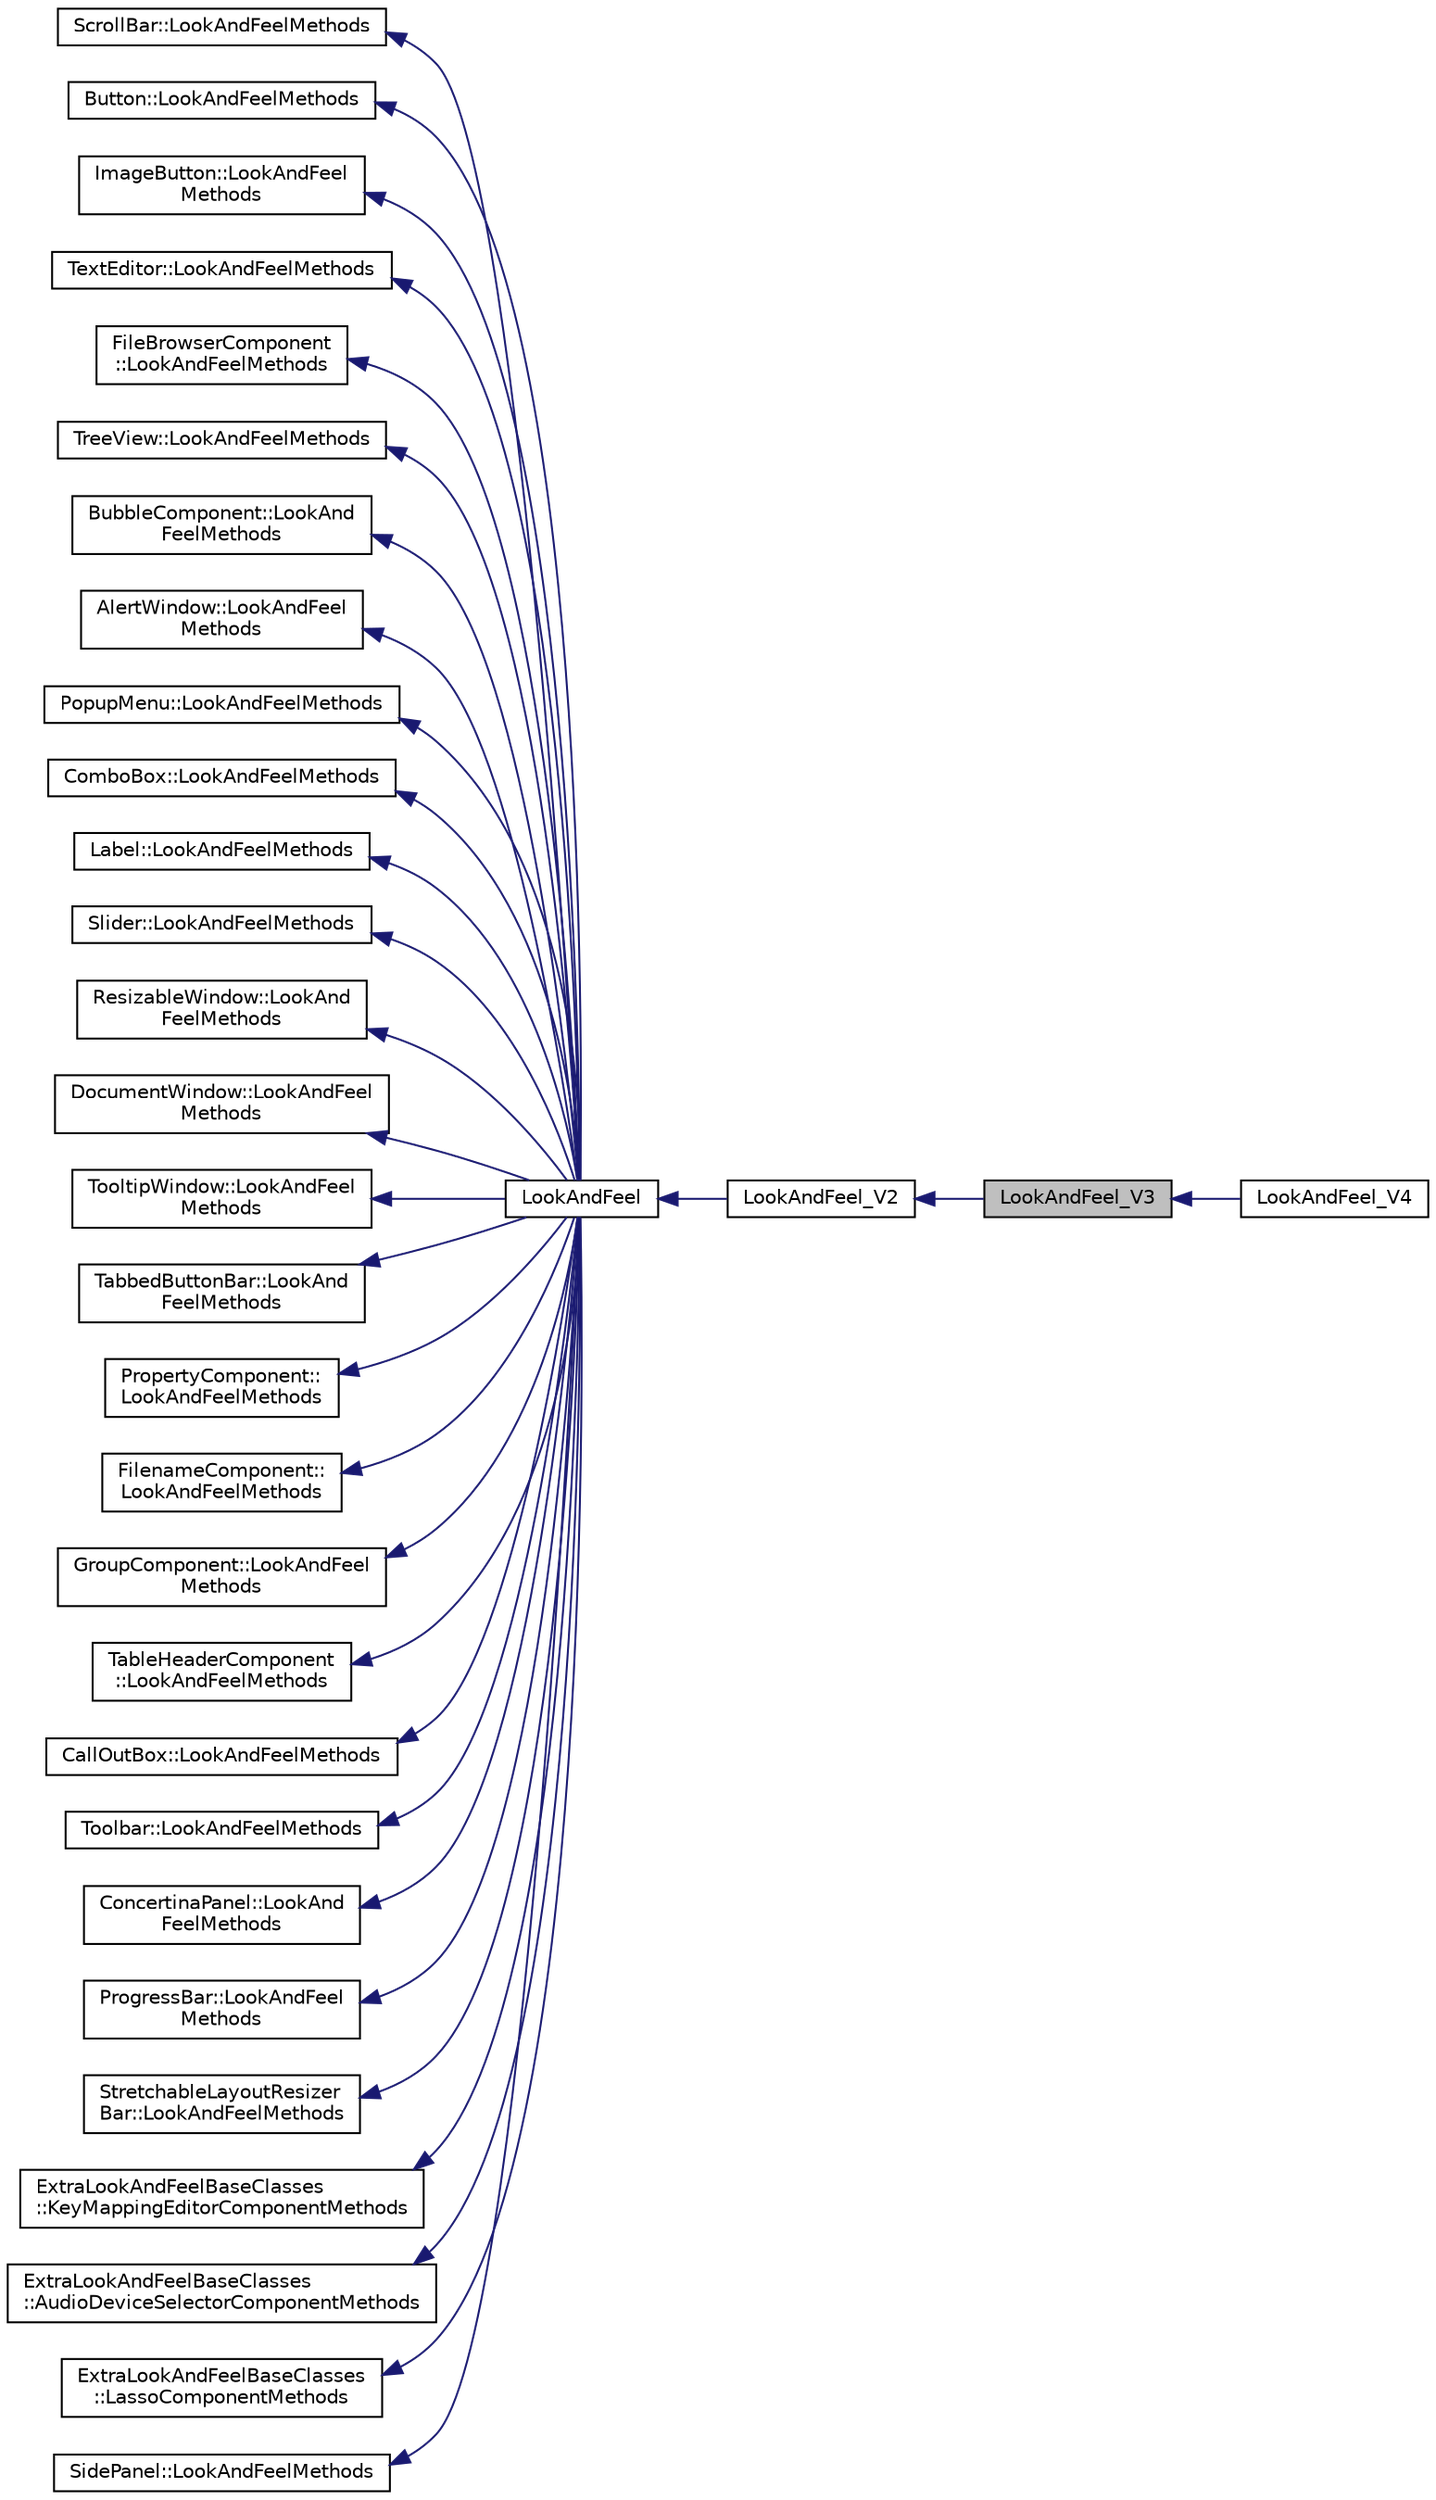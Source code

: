 digraph "LookAndFeel_V3"
{
  bgcolor="transparent";
  edge [fontname="Helvetica",fontsize="10",labelfontname="Helvetica",labelfontsize="10"];
  node [fontname="Helvetica",fontsize="10",shape=record];
  rankdir="LR";
  Node0 [label="LookAndFeel_V3",height=0.2,width=0.4,color="black", fillcolor="grey75", style="filled", fontcolor="black"];
  Node1 -> Node0 [dir="back",color="midnightblue",fontsize="10",style="solid",fontname="Helvetica"];
  Node1 [label="LookAndFeel_V2",height=0.2,width=0.4,color="black",URL="$classLookAndFeel__V2.html",tooltip="This LookAndFeel subclass implements the juce style from around 2008-12. "];
  Node2 -> Node1 [dir="back",color="midnightblue",fontsize="10",style="solid",fontname="Helvetica"];
  Node2 [label="LookAndFeel",height=0.2,width=0.4,color="black",URL="$classLookAndFeel.html",tooltip="LookAndFeel objects define the appearance of all the JUCE widgets, and subclasses can be used to appl..."];
  Node3 -> Node2 [dir="back",color="midnightblue",fontsize="10",style="solid",fontname="Helvetica"];
  Node3 [label="ScrollBar::LookAndFeelMethods",height=0.2,width=0.4,color="black",URL="$structScrollBar_1_1LookAndFeelMethods.html",tooltip="This abstract base class is implemented by LookAndFeel classes to provide scrollbar-drawing functiona..."];
  Node4 -> Node2 [dir="back",color="midnightblue",fontsize="10",style="solid",fontname="Helvetica"];
  Node4 [label="Button::LookAndFeelMethods",height=0.2,width=0.4,color="black",URL="$structButton_1_1LookAndFeelMethods.html",tooltip="This abstract base class is implemented by LookAndFeel classes to provide button-drawing functionalit..."];
  Node5 -> Node2 [dir="back",color="midnightblue",fontsize="10",style="solid",fontname="Helvetica"];
  Node5 [label="ImageButton::LookAndFeel\lMethods",height=0.2,width=0.4,color="black",URL="$structImageButton_1_1LookAndFeelMethods.html",tooltip="This abstract base class is implemented by LookAndFeel classes. "];
  Node6 -> Node2 [dir="back",color="midnightblue",fontsize="10",style="solid",fontname="Helvetica"];
  Node6 [label="TextEditor::LookAndFeelMethods",height=0.2,width=0.4,color="black",URL="$structTextEditor_1_1LookAndFeelMethods.html",tooltip="This abstract base class is implemented by LookAndFeel classes to provide TextEditor drawing function..."];
  Node7 -> Node2 [dir="back",color="midnightblue",fontsize="10",style="solid",fontname="Helvetica"];
  Node7 [label="FileBrowserComponent\l::LookAndFeelMethods",height=0.2,width=0.4,color="black",URL="$structFileBrowserComponent_1_1LookAndFeelMethods.html",tooltip="This abstract base class is implemented by LookAndFeel classes to provide various file-browser layout..."];
  Node8 -> Node2 [dir="back",color="midnightblue",fontsize="10",style="solid",fontname="Helvetica"];
  Node8 [label="TreeView::LookAndFeelMethods",height=0.2,width=0.4,color="black",URL="$structTreeView_1_1LookAndFeelMethods.html",tooltip="This abstract base class is implemented by LookAndFeel classes to provide treeview drawing functional..."];
  Node9 -> Node2 [dir="back",color="midnightblue",fontsize="10",style="solid",fontname="Helvetica"];
  Node9 [label="BubbleComponent::LookAnd\lFeelMethods",height=0.2,width=0.4,color="black",URL="$structBubbleComponent_1_1LookAndFeelMethods.html",tooltip="This abstract base class is implemented by LookAndFeel classes. "];
  Node10 -> Node2 [dir="back",color="midnightblue",fontsize="10",style="solid",fontname="Helvetica"];
  Node10 [label="AlertWindow::LookAndFeel\lMethods",height=0.2,width=0.4,color="black",URL="$structAlertWindow_1_1LookAndFeelMethods.html",tooltip="This abstract base class is implemented by LookAndFeel classes to provide alert-window drawing functi..."];
  Node11 -> Node2 [dir="back",color="midnightblue",fontsize="10",style="solid",fontname="Helvetica"];
  Node11 [label="PopupMenu::LookAndFeelMethods",height=0.2,width=0.4,color="black",URL="$structPopupMenu_1_1LookAndFeelMethods.html",tooltip="This abstract base class is implemented by LookAndFeel classes to provide menu drawing functionality..."];
  Node12 -> Node2 [dir="back",color="midnightblue",fontsize="10",style="solid",fontname="Helvetica"];
  Node12 [label="ComboBox::LookAndFeelMethods",height=0.2,width=0.4,color="black",URL="$structComboBox_1_1LookAndFeelMethods.html",tooltip="This abstract base class is implemented by LookAndFeel classes to provide ComboBox functionality..."];
  Node13 -> Node2 [dir="back",color="midnightblue",fontsize="10",style="solid",fontname="Helvetica"];
  Node13 [label="Label::LookAndFeelMethods",height=0.2,width=0.4,color="black",URL="$structLabel_1_1LookAndFeelMethods.html",tooltip="This abstract base class is implemented by LookAndFeel classes to provide label drawing functionality..."];
  Node14 -> Node2 [dir="back",color="midnightblue",fontsize="10",style="solid",fontname="Helvetica"];
  Node14 [label="Slider::LookAndFeelMethods",height=0.2,width=0.4,color="black",URL="$structSlider_1_1LookAndFeelMethods.html",tooltip="This abstract base class is implemented by LookAndFeel classes to provide slider drawing functionalit..."];
  Node15 -> Node2 [dir="back",color="midnightblue",fontsize="10",style="solid",fontname="Helvetica"];
  Node15 [label="ResizableWindow::LookAnd\lFeelMethods",height=0.2,width=0.4,color="black",URL="$structResizableWindow_1_1LookAndFeelMethods.html",tooltip="This abstract base class is implemented by LookAndFeel classes to provide window drawing functionalit..."];
  Node16 -> Node2 [dir="back",color="midnightblue",fontsize="10",style="solid",fontname="Helvetica"];
  Node16 [label="DocumentWindow::LookAndFeel\lMethods",height=0.2,width=0.4,color="black",URL="$structDocumentWindow_1_1LookAndFeelMethods.html",tooltip="This abstract base class is implemented by LookAndFeel classes to provide window drawing functionalit..."];
  Node17 -> Node2 [dir="back",color="midnightblue",fontsize="10",style="solid",fontname="Helvetica"];
  Node17 [label="TooltipWindow::LookAndFeel\lMethods",height=0.2,width=0.4,color="black",URL="$structTooltipWindow_1_1LookAndFeelMethods.html",tooltip="This abstract base class is implemented by LookAndFeel classes to provide window drawing functionalit..."];
  Node18 -> Node2 [dir="back",color="midnightblue",fontsize="10",style="solid",fontname="Helvetica"];
  Node18 [label="TabbedButtonBar::LookAnd\lFeelMethods",height=0.2,width=0.4,color="black",URL="$structTabbedButtonBar_1_1LookAndFeelMethods.html",tooltip="This abstract base class is implemented by LookAndFeel classes to provide window drawing functionalit..."];
  Node19 -> Node2 [dir="back",color="midnightblue",fontsize="10",style="solid",fontname="Helvetica"];
  Node19 [label="PropertyComponent::\lLookAndFeelMethods",height=0.2,width=0.4,color="black",URL="$structPropertyComponent_1_1LookAndFeelMethods.html",tooltip="This abstract base class is implemented by LookAndFeel classes. "];
  Node20 -> Node2 [dir="back",color="midnightblue",fontsize="10",style="solid",fontname="Helvetica"];
  Node20 [label="FilenameComponent::\lLookAndFeelMethods",height=0.2,width=0.4,color="black",URL="$structFilenameComponent_1_1LookAndFeelMethods.html",tooltip="This abstract base class is implemented by LookAndFeel classes. "];
  Node21 -> Node2 [dir="back",color="midnightblue",fontsize="10",style="solid",fontname="Helvetica"];
  Node21 [label="GroupComponent::LookAndFeel\lMethods",height=0.2,width=0.4,color="black",URL="$structGroupComponent_1_1LookAndFeelMethods.html",tooltip="This abstract base class is implemented by LookAndFeel classes. "];
  Node22 -> Node2 [dir="back",color="midnightblue",fontsize="10",style="solid",fontname="Helvetica"];
  Node22 [label="TableHeaderComponent\l::LookAndFeelMethods",height=0.2,width=0.4,color="black",URL="$structTableHeaderComponent_1_1LookAndFeelMethods.html",tooltip="This abstract base class is implemented by LookAndFeel classes. "];
  Node23 -> Node2 [dir="back",color="midnightblue",fontsize="10",style="solid",fontname="Helvetica"];
  Node23 [label="CallOutBox::LookAndFeelMethods",height=0.2,width=0.4,color="black",URL="$structCallOutBox_1_1LookAndFeelMethods.html",tooltip="This abstract base class is implemented by LookAndFeel classes. "];
  Node24 -> Node2 [dir="back",color="midnightblue",fontsize="10",style="solid",fontname="Helvetica"];
  Node24 [label="Toolbar::LookAndFeelMethods",height=0.2,width=0.4,color="black",URL="$structToolbar_1_1LookAndFeelMethods.html",tooltip="This abstract base class is implemented by LookAndFeel classes. "];
  Node25 -> Node2 [dir="back",color="midnightblue",fontsize="10",style="solid",fontname="Helvetica"];
  Node25 [label="ConcertinaPanel::LookAnd\lFeelMethods",height=0.2,width=0.4,color="black",URL="$structConcertinaPanel_1_1LookAndFeelMethods.html",tooltip="This abstract base class is implemented by LookAndFeel classes. "];
  Node26 -> Node2 [dir="back",color="midnightblue",fontsize="10",style="solid",fontname="Helvetica"];
  Node26 [label="ProgressBar::LookAndFeel\lMethods",height=0.2,width=0.4,color="black",URL="$structProgressBar_1_1LookAndFeelMethods.html",tooltip="This abstract base class is implemented by LookAndFeel classes. "];
  Node27 -> Node2 [dir="back",color="midnightblue",fontsize="10",style="solid",fontname="Helvetica"];
  Node27 [label="StretchableLayoutResizer\lBar::LookAndFeelMethods",height=0.2,width=0.4,color="black",URL="$structStretchableLayoutResizerBar_1_1LookAndFeelMethods.html",tooltip="This abstract base class is implemented by LookAndFeel classes. "];
  Node28 -> Node2 [dir="back",color="midnightblue",fontsize="10",style="solid",fontname="Helvetica"];
  Node28 [label="ExtraLookAndFeelBaseClasses\l::KeyMappingEditorComponentMethods",height=0.2,width=0.4,color="black",URL="$structExtraLookAndFeelBaseClasses_1_1KeyMappingEditorComponentMethods.html",tooltip="This abstract base class is implemented by LookAndFeel classes. "];
  Node29 -> Node2 [dir="back",color="midnightblue",fontsize="10",style="solid",fontname="Helvetica"];
  Node29 [label="ExtraLookAndFeelBaseClasses\l::AudioDeviceSelectorComponentMethods",height=0.2,width=0.4,color="black",URL="$structExtraLookAndFeelBaseClasses_1_1AudioDeviceSelectorComponentMethods.html",tooltip="This abstract base class is implemented by LookAndFeel classes. "];
  Node30 -> Node2 [dir="back",color="midnightblue",fontsize="10",style="solid",fontname="Helvetica"];
  Node30 [label="ExtraLookAndFeelBaseClasses\l::LassoComponentMethods",height=0.2,width=0.4,color="black",URL="$structExtraLookAndFeelBaseClasses_1_1LassoComponentMethods.html",tooltip="This abstract base class is implemented by LookAndFeel classes. "];
  Node31 -> Node2 [dir="back",color="midnightblue",fontsize="10",style="solid",fontname="Helvetica"];
  Node31 [label="SidePanel::LookAndFeelMethods",height=0.2,width=0.4,color="black",URL="$structSidePanel_1_1LookAndFeelMethods.html",tooltip="This abstract base class is implemented by LookAndFeel classes to provide SidePanel drawing functiona..."];
  Node0 -> Node32 [dir="back",color="midnightblue",fontsize="10",style="solid",fontname="Helvetica"];
  Node32 [label="LookAndFeel_V4",height=0.2,width=0.4,color="black",URL="$classLookAndFeel__V4.html",tooltip="The latest JUCE look-and-feel style, as introduced in 2017. "];
}
